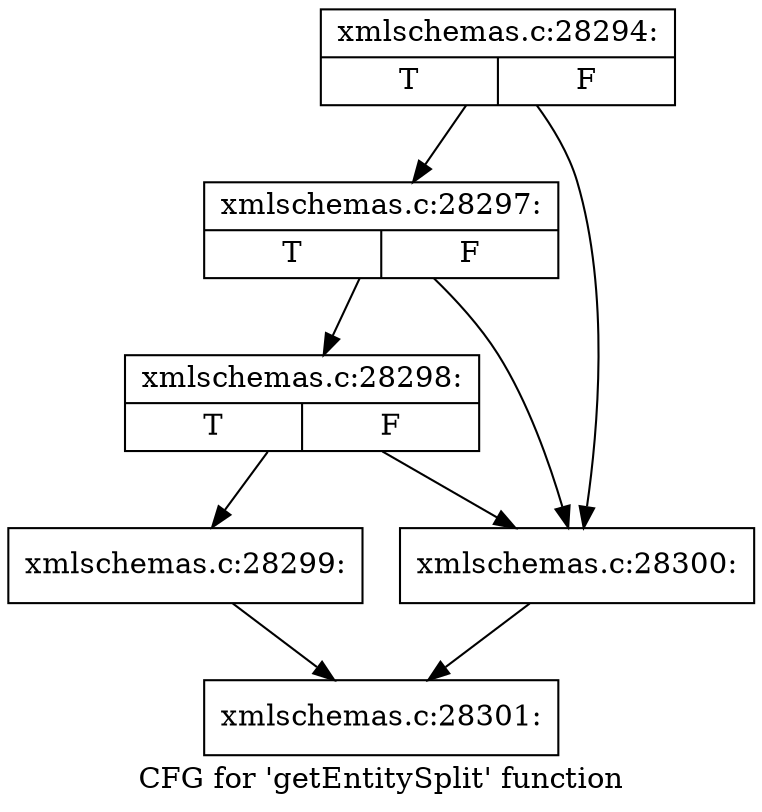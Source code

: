 digraph "CFG for 'getEntitySplit' function" {
	label="CFG for 'getEntitySplit' function";

	Node0x56b3030 [shape=record,label="{xmlschemas.c:28294:|{<s0>T|<s1>F}}"];
	Node0x56b3030 -> Node0x56b5ff0;
	Node0x56b3030 -> Node0x56b5f20;
	Node0x56b5ff0 [shape=record,label="{xmlschemas.c:28297:|{<s0>T|<s1>F}}"];
	Node0x56b5ff0 -> Node0x56b5f70;
	Node0x56b5ff0 -> Node0x56b5f20;
	Node0x56b5f70 [shape=record,label="{xmlschemas.c:28298:|{<s0>T|<s1>F}}"];
	Node0x56b5f70 -> Node0x56b5ed0;
	Node0x56b5f70 -> Node0x56b5f20;
	Node0x56b5ed0 [shape=record,label="{xmlschemas.c:28299:}"];
	Node0x56b5ed0 -> Node0x56b5470;
	Node0x56b5f20 [shape=record,label="{xmlschemas.c:28300:}"];
	Node0x56b5f20 -> Node0x56b5470;
	Node0x56b5470 [shape=record,label="{xmlschemas.c:28301:}"];
}

